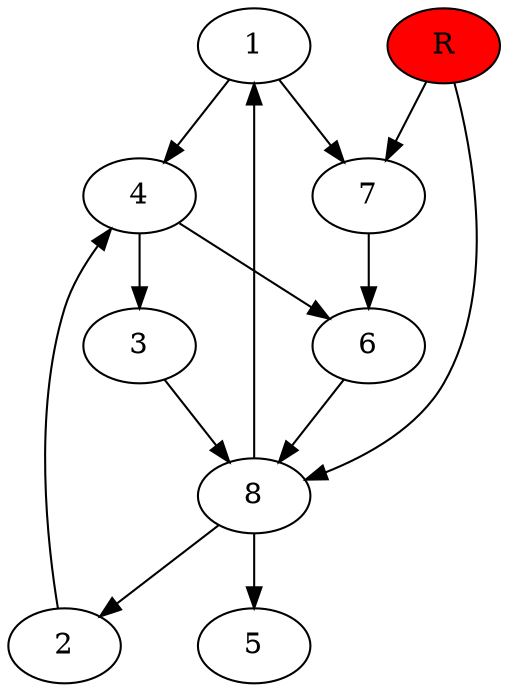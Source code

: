 digraph prb41392 {
	1
	2
	3
	4
	5
	6
	7
	8
	R [fillcolor="#ff0000" style=filled]
	1 -> 4
	1 -> 7
	2 -> 4
	3 -> 8
	4 -> 3
	4 -> 6
	6 -> 8
	7 -> 6
	8 -> 1
	8 -> 2
	8 -> 5
	R -> 7
	R -> 8
}
